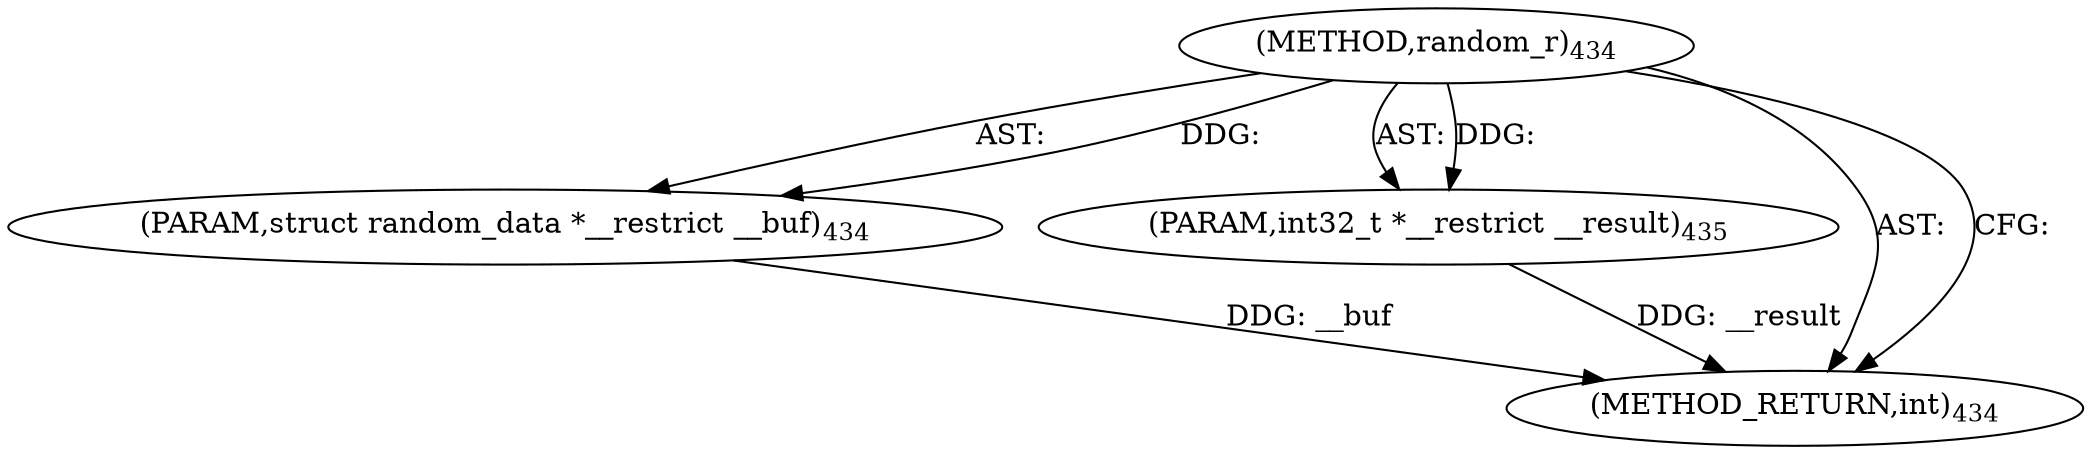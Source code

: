 digraph "random_r" {  
"33279" [label = <(METHOD,random_r)<SUB>434</SUB>> ]
"33280" [label = <(PARAM,struct random_data *__restrict __buf)<SUB>434</SUB>> ]
"33281" [label = <(PARAM,int32_t *__restrict __result)<SUB>435</SUB>> ]
"33282" [label = <(METHOD_RETURN,int)<SUB>434</SUB>> ]
  "33279" -> "33280"  [ label = "AST: "] 
  "33279" -> "33281"  [ label = "AST: "] 
  "33279" -> "33282"  [ label = "AST: "] 
  "33279" -> "33282"  [ label = "CFG: "] 
  "33280" -> "33282"  [ label = "DDG: __buf"] 
  "33281" -> "33282"  [ label = "DDG: __result"] 
  "33279" -> "33280"  [ label = "DDG: "] 
  "33279" -> "33281"  [ label = "DDG: "] 
}
